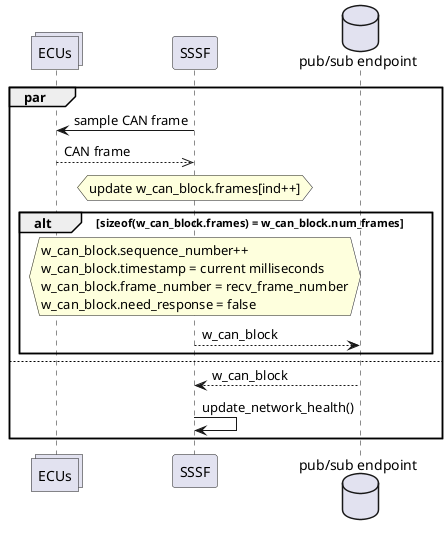 @startuml
collections ECUs
participant SSSF
database "pub/sub endpoint" as pbs
par
ECUs <- SSSF : sample CAN frame
ECUs -->> SSSF: CAN frame
hnote over SSSF
update w_can_block.frames[ind++]
' if receieved frame ID in crititcal
endhnote
alt sizeof(w_can_block.frames) = w_can_block.num_frames
hnote over SSSF
w_can_block.sequence_number++
w_can_block.timestamp = current milliseconds
w_can_block.frame_number = recv_frame_number
w_can_block.need_response = false
endnote
SSSF --> pbs: w_can_block
end
else
SSSF <-- pbs: w_can_block
SSSF -> SSSF: update_network_health()
hnote over SSSF
endhnote 
end
@enduml